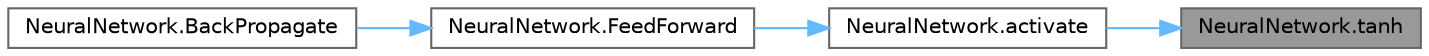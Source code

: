 digraph "NeuralNetwork.tanh"
{
 // LATEX_PDF_SIZE
  bgcolor="transparent";
  edge [fontname=Helvetica,fontsize=10,labelfontname=Helvetica,labelfontsize=10];
  node [fontname=Helvetica,fontsize=10,shape=box,height=0.2,width=0.4];
  rankdir="RL";
  Node1 [label="NeuralNetwork.tanh",height=0.2,width=0.4,color="gray40", fillcolor="grey60", style="filled", fontcolor="black",tooltip=" "];
  Node1 -> Node2 [dir="back",color="steelblue1",style="solid"];
  Node2 [label="NeuralNetwork.activate",height=0.2,width=0.4,color="grey40", fillcolor="white", style="filled",URL="$class_neural_network.html#ab75f7019c882965d1a3361a10936a039",tooltip=" "];
  Node2 -> Node3 [dir="back",color="steelblue1",style="solid"];
  Node3 [label="NeuralNetwork.FeedForward",height=0.2,width=0.4,color="grey40", fillcolor="white", style="filled",URL="$class_neural_network.html#a6af00bb964b378d647ade509c0d09fc4",tooltip=" "];
  Node3 -> Node4 [dir="back",color="steelblue1",style="solid"];
  Node4 [label="NeuralNetwork.BackPropagate",height=0.2,width=0.4,color="grey40", fillcolor="white", style="filled",URL="$class_neural_network.html#a0848cf60f63eb03cff313c6b48edbeae",tooltip=" "];
}
